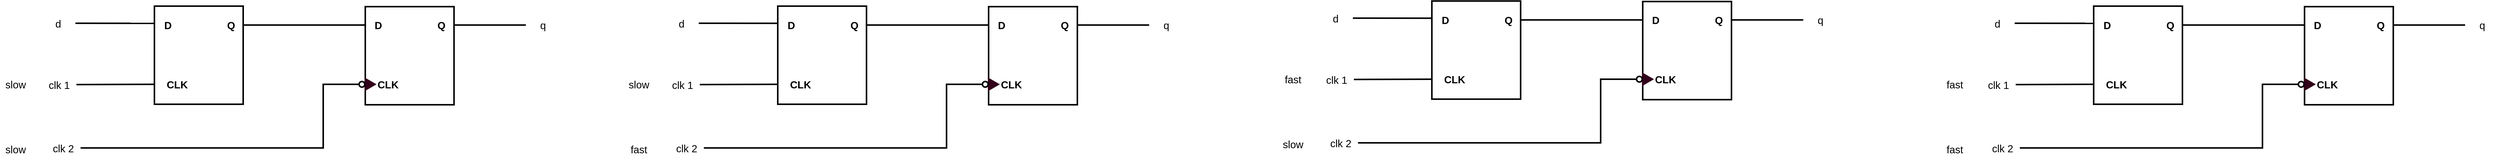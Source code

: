 <mxfile version="28.1.2">
  <diagram name="Page-1" id="rFF05t1jkujtD8puECVw">
    <mxGraphModel dx="1028" dy="611" grid="0" gridSize="10" guides="1" tooltips="1" connect="1" arrows="1" fold="1" page="1" pageScale="1" pageWidth="850" pageHeight="1100" math="0" shadow="0">
      <root>
        <mxCell id="0" />
        <mxCell id="1" parent="0" />
        <mxCell id="N6HGTkqhZTVcR9Jl0yRF-64" value="" style="group" parent="1" vertex="1" connectable="0">
          <mxGeometry x="60" y="50" width="1092" height="304" as="geometry" />
        </mxCell>
        <mxCell id="N6HGTkqhZTVcR9Jl0yRF-21" value="" style="group" parent="N6HGTkqhZTVcR9Jl0yRF-64" vertex="1" connectable="0">
          <mxGeometry x="80" width="1012" height="304" as="geometry" />
        </mxCell>
        <mxCell id="N6HGTkqhZTVcR9Jl0yRF-22" value="" style="rounded=0;whiteSpace=wrap;html=1;strokeWidth=3;fontSize=20;container=0;fontStyle=1" parent="N6HGTkqhZTVcR9Jl0yRF-21" vertex="1">
          <mxGeometry x="632" y="1" width="173" height="192" as="geometry" />
        </mxCell>
        <mxCell id="N6HGTkqhZTVcR9Jl0yRF-23" value="D" style="text;html=1;align=center;verticalAlign=middle;resizable=0;points=[];autosize=1;strokeColor=none;fillColor=none;strokeWidth=3;fontSize=20;container=0;fontStyle=1" parent="N6HGTkqhZTVcR9Jl0yRF-21" vertex="1">
          <mxGeometry x="637" y="17" width="40" height="40" as="geometry" />
        </mxCell>
        <mxCell id="N6HGTkqhZTVcR9Jl0yRF-24" value="CLK" style="text;html=1;align=center;verticalAlign=middle;resizable=0;points=[];autosize=1;strokeColor=none;fillColor=none;strokeWidth=3;fontSize=20;container=0;fontStyle=1" parent="N6HGTkqhZTVcR9Jl0yRF-21" vertex="1">
          <mxGeometry x="646" y="133" width="60" height="40" as="geometry" />
        </mxCell>
        <mxCell id="N6HGTkqhZTVcR9Jl0yRF-25" value="Q" style="text;html=1;align=center;verticalAlign=middle;resizable=0;points=[];autosize=1;strokeColor=none;fillColor=none;strokeWidth=3;fontSize=20;container=0;fontStyle=1" parent="N6HGTkqhZTVcR9Jl0yRF-21" vertex="1">
          <mxGeometry x="760" y="17" width="40" height="40" as="geometry" />
        </mxCell>
        <mxCell id="N6HGTkqhZTVcR9Jl0yRF-26" value="" style="triangle;whiteSpace=wrap;html=1;strokeWidth=3;fillColor=#33001A;strokeColor=#33001A;fontColor=#ffffff;" parent="N6HGTkqhZTVcR9Jl0yRF-21" vertex="1">
          <mxGeometry x="632" y="142" width="19" height="22" as="geometry" />
        </mxCell>
        <mxCell id="N6HGTkqhZTVcR9Jl0yRF-28" value="" style="ellipse;whiteSpace=wrap;html=1;aspect=fixed;strokeWidth=3;" parent="N6HGTkqhZTVcR9Jl0yRF-21" vertex="1">
          <mxGeometry x="620" y="147.5" width="11" height="11" as="geometry" />
        </mxCell>
        <mxCell id="N6HGTkqhZTVcR9Jl0yRF-29" style="rounded=0;orthogonalLoop=1;jettySize=auto;html=1;exitX=1;exitY=0.5;exitDx=0;exitDy=0;endArrow=none;endFill=0;strokeWidth=3;entryX=0;entryY=0.5;entryDx=0;entryDy=0;" parent="N6HGTkqhZTVcR9Jl0yRF-21" source="N6HGTkqhZTVcR9Jl0yRF-30" edge="1">
          <mxGeometry relative="1" as="geometry">
            <mxPoint x="220" y="153" as="targetPoint" />
          </mxGeometry>
        </mxCell>
        <mxCell id="N6HGTkqhZTVcR9Jl0yRF-30" value="clk 1" style="rounded=0;whiteSpace=wrap;html=1;strokeColor=none;fontSize=20;" parent="N6HGTkqhZTVcR9Jl0yRF-21" vertex="1">
          <mxGeometry x="2" y="136" width="67" height="35" as="geometry" />
        </mxCell>
        <mxCell id="N6HGTkqhZTVcR9Jl0yRF-31" style="rounded=0;orthogonalLoop=1;jettySize=auto;html=1;exitX=1;exitY=0.5;exitDx=0;exitDy=0;endArrow=none;endFill=0;strokeWidth=3;entryX=0.005;entryY=0.17;entryDx=0;entryDy=0;entryPerimeter=0;" parent="N6HGTkqhZTVcR9Jl0yRF-21" source="N6HGTkqhZTVcR9Jl0yRF-32" edge="1">
          <mxGeometry relative="1" as="geometry">
            <mxPoint x="232.865" y="33.64" as="targetPoint" />
          </mxGeometry>
        </mxCell>
        <mxCell id="N6HGTkqhZTVcR9Jl0yRF-32" value="d" style="rounded=0;whiteSpace=wrap;html=1;strokeColor=none;fontSize=20;" parent="N6HGTkqhZTVcR9Jl0yRF-21" vertex="1">
          <mxGeometry y="16" width="67" height="35" as="geometry" />
        </mxCell>
        <mxCell id="N6HGTkqhZTVcR9Jl0yRF-33" style="rounded=0;orthogonalLoop=1;jettySize=auto;html=1;endArrow=none;endFill=0;strokeWidth=3;" parent="N6HGTkqhZTVcR9Jl0yRF-21" edge="1">
          <mxGeometry relative="1" as="geometry">
            <mxPoint x="395" y="37" as="sourcePoint" />
            <mxPoint x="632" y="37" as="targetPoint" />
          </mxGeometry>
        </mxCell>
        <mxCell id="N6HGTkqhZTVcR9Jl0yRF-34" value="" style="edgeStyle=orthogonalEdgeStyle;rounded=0;orthogonalLoop=1;jettySize=auto;html=1;strokeWidth=3;endArrow=none;endFill=0;" parent="N6HGTkqhZTVcR9Jl0yRF-21" source="N6HGTkqhZTVcR9Jl0yRF-35" edge="1">
          <mxGeometry relative="1" as="geometry">
            <mxPoint x="806" y="37" as="targetPoint" />
          </mxGeometry>
        </mxCell>
        <mxCell id="N6HGTkqhZTVcR9Jl0yRF-35" value="q" style="rounded=0;whiteSpace=wrap;html=1;strokeColor=none;fontSize=20;" parent="N6HGTkqhZTVcR9Jl0yRF-21" vertex="1">
          <mxGeometry x="945" y="19.5" width="67" height="35" as="geometry" />
        </mxCell>
        <mxCell id="N6HGTkqhZTVcR9Jl0yRF-36" value="" style="rounded=0;whiteSpace=wrap;html=1;strokeWidth=3;fontSize=20;container=0;fontStyle=1" parent="N6HGTkqhZTVcR9Jl0yRF-21" vertex="1">
          <mxGeometry x="221" width="173" height="192" as="geometry" />
        </mxCell>
        <mxCell id="N6HGTkqhZTVcR9Jl0yRF-37" value="D" style="text;html=1;align=center;verticalAlign=middle;resizable=0;points=[];autosize=1;strokeColor=none;fillColor=none;strokeWidth=3;fontSize=20;container=0;fontStyle=1" parent="N6HGTkqhZTVcR9Jl0yRF-21" vertex="1">
          <mxGeometry x="230" y="18" width="33" height="37" as="geometry" />
        </mxCell>
        <mxCell id="N6HGTkqhZTVcR9Jl0yRF-38" value="CLK" style="text;html=1;align=center;verticalAlign=middle;resizable=0;points=[];autosize=1;strokeColor=none;fillColor=none;strokeWidth=3;fontSize=20;container=0;fontStyle=1" parent="N6HGTkqhZTVcR9Jl0yRF-21" vertex="1">
          <mxGeometry x="236" y="134" width="58" height="37" as="geometry" />
        </mxCell>
        <mxCell id="N6HGTkqhZTVcR9Jl0yRF-39" value="Q" style="text;html=1;align=center;verticalAlign=middle;resizable=0;points=[];autosize=1;strokeColor=none;fillColor=none;strokeWidth=3;fontSize=20;container=0;fontStyle=1" parent="N6HGTkqhZTVcR9Jl0yRF-21" vertex="1">
          <mxGeometry x="352" y="18" width="35" height="37" as="geometry" />
        </mxCell>
        <mxCell id="N6HGTkqhZTVcR9Jl0yRF-61" style="edgeStyle=orthogonalEdgeStyle;rounded=0;orthogonalLoop=1;jettySize=auto;html=1;entryX=0;entryY=0.5;entryDx=0;entryDy=0;strokeWidth=3;endArrow=none;endFill=0;" parent="N6HGTkqhZTVcR9Jl0yRF-21" source="N6HGTkqhZTVcR9Jl0yRF-60" target="N6HGTkqhZTVcR9Jl0yRF-28" edge="1">
          <mxGeometry relative="1" as="geometry">
            <Array as="points">
              <mxPoint x="550" y="278" />
              <mxPoint x="550" y="153" />
            </Array>
          </mxGeometry>
        </mxCell>
        <mxCell id="N6HGTkqhZTVcR9Jl0yRF-60" value="clk 2" style="rounded=0;whiteSpace=wrap;html=1;strokeColor=none;fontSize=20;" parent="N6HGTkqhZTVcR9Jl0yRF-21" vertex="1">
          <mxGeometry x="10" y="260" width="67" height="35" as="geometry" />
        </mxCell>
        <mxCell id="N6HGTkqhZTVcR9Jl0yRF-62" value="&lt;font style=&quot;font-size: 20px;&quot;&gt;slow&lt;/font&gt;" style="text;html=1;align=center;verticalAlign=middle;resizable=0;points=[];autosize=1;strokeColor=none;fillColor=none;" parent="N6HGTkqhZTVcR9Jl0yRF-64" vertex="1">
          <mxGeometry y="133" width="60" height="40" as="geometry" />
        </mxCell>
        <mxCell id="N6HGTkqhZTVcR9Jl0yRF-63" value="&lt;font style=&quot;font-size: 20px;&quot;&gt;slow&lt;/font&gt;" style="text;html=1;align=center;verticalAlign=middle;resizable=0;points=[];autosize=1;strokeColor=none;fillColor=none;" parent="N6HGTkqhZTVcR9Jl0yRF-64" vertex="1">
          <mxGeometry y="260" width="60" height="40" as="geometry" />
        </mxCell>
        <mxCell id="N6HGTkqhZTVcR9Jl0yRF-65" value="" style="group" parent="1" vertex="1" connectable="0">
          <mxGeometry x="1275" y="50" width="1092" height="304" as="geometry" />
        </mxCell>
        <mxCell id="N6HGTkqhZTVcR9Jl0yRF-66" value="" style="group" parent="N6HGTkqhZTVcR9Jl0yRF-65" vertex="1" connectable="0">
          <mxGeometry x="80" width="1012" height="304" as="geometry" />
        </mxCell>
        <mxCell id="N6HGTkqhZTVcR9Jl0yRF-67" value="" style="rounded=0;whiteSpace=wrap;html=1;strokeWidth=3;fontSize=20;container=0;fontStyle=1" parent="N6HGTkqhZTVcR9Jl0yRF-66" vertex="1">
          <mxGeometry x="632" y="1" width="173" height="192" as="geometry" />
        </mxCell>
        <mxCell id="N6HGTkqhZTVcR9Jl0yRF-68" value="D" style="text;html=1;align=center;verticalAlign=middle;resizable=0;points=[];autosize=1;strokeColor=none;fillColor=none;strokeWidth=3;fontSize=20;container=0;fontStyle=1" parent="N6HGTkqhZTVcR9Jl0yRF-66" vertex="1">
          <mxGeometry x="637" y="17" width="40" height="40" as="geometry" />
        </mxCell>
        <mxCell id="N6HGTkqhZTVcR9Jl0yRF-69" value="CLK" style="text;html=1;align=center;verticalAlign=middle;resizable=0;points=[];autosize=1;strokeColor=none;fillColor=none;strokeWidth=3;fontSize=20;container=0;fontStyle=1" parent="N6HGTkqhZTVcR9Jl0yRF-66" vertex="1">
          <mxGeometry x="646" y="133" width="60" height="40" as="geometry" />
        </mxCell>
        <mxCell id="N6HGTkqhZTVcR9Jl0yRF-70" value="Q" style="text;html=1;align=center;verticalAlign=middle;resizable=0;points=[];autosize=1;strokeColor=none;fillColor=none;strokeWidth=3;fontSize=20;container=0;fontStyle=1" parent="N6HGTkqhZTVcR9Jl0yRF-66" vertex="1">
          <mxGeometry x="760" y="17" width="40" height="40" as="geometry" />
        </mxCell>
        <mxCell id="N6HGTkqhZTVcR9Jl0yRF-71" value="" style="triangle;whiteSpace=wrap;html=1;strokeWidth=3;fillColor=#33001A;strokeColor=#33001A;fontColor=#ffffff;" parent="N6HGTkqhZTVcR9Jl0yRF-66" vertex="1">
          <mxGeometry x="632" y="142" width="19" height="22" as="geometry" />
        </mxCell>
        <mxCell id="N6HGTkqhZTVcR9Jl0yRF-72" value="" style="ellipse;whiteSpace=wrap;html=1;aspect=fixed;strokeWidth=3;" parent="N6HGTkqhZTVcR9Jl0yRF-66" vertex="1">
          <mxGeometry x="620" y="147.5" width="11" height="11" as="geometry" />
        </mxCell>
        <mxCell id="N6HGTkqhZTVcR9Jl0yRF-73" style="rounded=0;orthogonalLoop=1;jettySize=auto;html=1;exitX=1;exitY=0.5;exitDx=0;exitDy=0;endArrow=none;endFill=0;strokeWidth=3;entryX=0;entryY=0.5;entryDx=0;entryDy=0;" parent="N6HGTkqhZTVcR9Jl0yRF-66" source="N6HGTkqhZTVcR9Jl0yRF-74" edge="1">
          <mxGeometry relative="1" as="geometry">
            <mxPoint x="220" y="153" as="targetPoint" />
          </mxGeometry>
        </mxCell>
        <mxCell id="N6HGTkqhZTVcR9Jl0yRF-74" value="clk 1" style="rounded=0;whiteSpace=wrap;html=1;strokeColor=none;fontSize=20;" parent="N6HGTkqhZTVcR9Jl0yRF-66" vertex="1">
          <mxGeometry x="2" y="136" width="67" height="35" as="geometry" />
        </mxCell>
        <mxCell id="N6HGTkqhZTVcR9Jl0yRF-75" style="rounded=0;orthogonalLoop=1;jettySize=auto;html=1;exitX=1;exitY=0.5;exitDx=0;exitDy=0;endArrow=none;endFill=0;strokeWidth=3;entryX=0.005;entryY=0.17;entryDx=0;entryDy=0;entryPerimeter=0;" parent="N6HGTkqhZTVcR9Jl0yRF-66" source="N6HGTkqhZTVcR9Jl0yRF-76" edge="1">
          <mxGeometry relative="1" as="geometry">
            <mxPoint x="232.865" y="33.64" as="targetPoint" />
          </mxGeometry>
        </mxCell>
        <mxCell id="N6HGTkqhZTVcR9Jl0yRF-76" value="d" style="rounded=0;whiteSpace=wrap;html=1;strokeColor=none;fontSize=20;" parent="N6HGTkqhZTVcR9Jl0yRF-66" vertex="1">
          <mxGeometry y="16" width="67" height="35" as="geometry" />
        </mxCell>
        <mxCell id="N6HGTkqhZTVcR9Jl0yRF-77" style="rounded=0;orthogonalLoop=1;jettySize=auto;html=1;endArrow=none;endFill=0;strokeWidth=3;" parent="N6HGTkqhZTVcR9Jl0yRF-66" edge="1">
          <mxGeometry relative="1" as="geometry">
            <mxPoint x="395" y="37" as="sourcePoint" />
            <mxPoint x="632" y="37" as="targetPoint" />
          </mxGeometry>
        </mxCell>
        <mxCell id="N6HGTkqhZTVcR9Jl0yRF-78" value="" style="edgeStyle=orthogonalEdgeStyle;rounded=0;orthogonalLoop=1;jettySize=auto;html=1;strokeWidth=3;endArrow=none;endFill=0;" parent="N6HGTkqhZTVcR9Jl0yRF-66" source="N6HGTkqhZTVcR9Jl0yRF-79" edge="1">
          <mxGeometry relative="1" as="geometry">
            <mxPoint x="806" y="37" as="targetPoint" />
          </mxGeometry>
        </mxCell>
        <mxCell id="N6HGTkqhZTVcR9Jl0yRF-79" value="q" style="rounded=0;whiteSpace=wrap;html=1;strokeColor=none;fontSize=20;" parent="N6HGTkqhZTVcR9Jl0yRF-66" vertex="1">
          <mxGeometry x="945" y="19.5" width="67" height="35" as="geometry" />
        </mxCell>
        <mxCell id="N6HGTkqhZTVcR9Jl0yRF-80" value="" style="rounded=0;whiteSpace=wrap;html=1;strokeWidth=3;fontSize=20;container=0;fontStyle=1" parent="N6HGTkqhZTVcR9Jl0yRF-66" vertex="1">
          <mxGeometry x="221" width="173" height="192" as="geometry" />
        </mxCell>
        <mxCell id="N6HGTkqhZTVcR9Jl0yRF-81" value="D" style="text;html=1;align=center;verticalAlign=middle;resizable=0;points=[];autosize=1;strokeColor=none;fillColor=none;strokeWidth=3;fontSize=20;container=0;fontStyle=1" parent="N6HGTkqhZTVcR9Jl0yRF-66" vertex="1">
          <mxGeometry x="230" y="18" width="33" height="37" as="geometry" />
        </mxCell>
        <mxCell id="N6HGTkqhZTVcR9Jl0yRF-82" value="CLK" style="text;html=1;align=center;verticalAlign=middle;resizable=0;points=[];autosize=1;strokeColor=none;fillColor=none;strokeWidth=3;fontSize=20;container=0;fontStyle=1" parent="N6HGTkqhZTVcR9Jl0yRF-66" vertex="1">
          <mxGeometry x="236" y="134" width="58" height="37" as="geometry" />
        </mxCell>
        <mxCell id="N6HGTkqhZTVcR9Jl0yRF-83" value="Q" style="text;html=1;align=center;verticalAlign=middle;resizable=0;points=[];autosize=1;strokeColor=none;fillColor=none;strokeWidth=3;fontSize=20;container=0;fontStyle=1" parent="N6HGTkqhZTVcR9Jl0yRF-66" vertex="1">
          <mxGeometry x="352" y="18" width="35" height="37" as="geometry" />
        </mxCell>
        <mxCell id="N6HGTkqhZTVcR9Jl0yRF-85" style="edgeStyle=orthogonalEdgeStyle;rounded=0;orthogonalLoop=1;jettySize=auto;html=1;entryX=0;entryY=0.5;entryDx=0;entryDy=0;strokeWidth=3;endArrow=none;endFill=0;" parent="N6HGTkqhZTVcR9Jl0yRF-66" source="N6HGTkqhZTVcR9Jl0yRF-86" target="N6HGTkqhZTVcR9Jl0yRF-72" edge="1">
          <mxGeometry relative="1" as="geometry">
            <Array as="points">
              <mxPoint x="550" y="278" />
              <mxPoint x="550" y="153" />
            </Array>
          </mxGeometry>
        </mxCell>
        <mxCell id="N6HGTkqhZTVcR9Jl0yRF-86" value="clk 2" style="rounded=0;whiteSpace=wrap;html=1;strokeColor=none;fontSize=20;" parent="N6HGTkqhZTVcR9Jl0yRF-66" vertex="1">
          <mxGeometry x="10" y="260" width="67" height="35" as="geometry" />
        </mxCell>
        <mxCell id="N6HGTkqhZTVcR9Jl0yRF-87" value="&lt;font style=&quot;font-size: 20px;&quot;&gt;slow&lt;/font&gt;" style="text;html=1;align=center;verticalAlign=middle;resizable=0;points=[];autosize=1;strokeColor=none;fillColor=none;" parent="N6HGTkqhZTVcR9Jl0yRF-65" vertex="1">
          <mxGeometry y="133" width="60" height="40" as="geometry" />
        </mxCell>
        <mxCell id="N6HGTkqhZTVcR9Jl0yRF-88" value="&lt;font style=&quot;font-size: 20px;&quot;&gt;fast&lt;/font&gt;" style="text;html=1;align=center;verticalAlign=middle;resizable=0;points=[];autosize=1;strokeColor=none;fillColor=none;" parent="N6HGTkqhZTVcR9Jl0yRF-65" vertex="1">
          <mxGeometry y="260" width="60" height="40" as="geometry" />
        </mxCell>
        <mxCell id="N6HGTkqhZTVcR9Jl0yRF-114" value="" style="group" parent="1" vertex="1" connectable="0">
          <mxGeometry x="2550" y="40" width="1092" height="304" as="geometry" />
        </mxCell>
        <mxCell id="N6HGTkqhZTVcR9Jl0yRF-115" value="" style="group" parent="N6HGTkqhZTVcR9Jl0yRF-114" vertex="1" connectable="0">
          <mxGeometry x="80" width="1012" height="304" as="geometry" />
        </mxCell>
        <mxCell id="N6HGTkqhZTVcR9Jl0yRF-116" value="" style="rounded=0;whiteSpace=wrap;html=1;strokeWidth=3;fontSize=20;container=0;fontStyle=1" parent="N6HGTkqhZTVcR9Jl0yRF-115" vertex="1">
          <mxGeometry x="632" y="1" width="173" height="192" as="geometry" />
        </mxCell>
        <mxCell id="N6HGTkqhZTVcR9Jl0yRF-117" value="D" style="text;html=1;align=center;verticalAlign=middle;resizable=0;points=[];autosize=1;strokeColor=none;fillColor=none;strokeWidth=3;fontSize=20;container=0;fontStyle=1" parent="N6HGTkqhZTVcR9Jl0yRF-115" vertex="1">
          <mxGeometry x="637" y="17" width="40" height="40" as="geometry" />
        </mxCell>
        <mxCell id="N6HGTkqhZTVcR9Jl0yRF-118" value="CLK" style="text;html=1;align=center;verticalAlign=middle;resizable=0;points=[];autosize=1;strokeColor=none;fillColor=none;strokeWidth=3;fontSize=20;container=0;fontStyle=1" parent="N6HGTkqhZTVcR9Jl0yRF-115" vertex="1">
          <mxGeometry x="646" y="133" width="60" height="40" as="geometry" />
        </mxCell>
        <mxCell id="N6HGTkqhZTVcR9Jl0yRF-119" value="Q" style="text;html=1;align=center;verticalAlign=middle;resizable=0;points=[];autosize=1;strokeColor=none;fillColor=none;strokeWidth=3;fontSize=20;container=0;fontStyle=1" parent="N6HGTkqhZTVcR9Jl0yRF-115" vertex="1">
          <mxGeometry x="760" y="17" width="40" height="40" as="geometry" />
        </mxCell>
        <mxCell id="N6HGTkqhZTVcR9Jl0yRF-120" value="" style="triangle;whiteSpace=wrap;html=1;strokeWidth=3;fillColor=#33001A;strokeColor=#33001A;fontColor=#ffffff;" parent="N6HGTkqhZTVcR9Jl0yRF-115" vertex="1">
          <mxGeometry x="632" y="142" width="19" height="22" as="geometry" />
        </mxCell>
        <mxCell id="N6HGTkqhZTVcR9Jl0yRF-121" value="" style="ellipse;whiteSpace=wrap;html=1;aspect=fixed;strokeWidth=3;" parent="N6HGTkqhZTVcR9Jl0yRF-115" vertex="1">
          <mxGeometry x="620" y="147.5" width="11" height="11" as="geometry" />
        </mxCell>
        <mxCell id="N6HGTkqhZTVcR9Jl0yRF-122" style="rounded=0;orthogonalLoop=1;jettySize=auto;html=1;exitX=1;exitY=0.5;exitDx=0;exitDy=0;endArrow=none;endFill=0;strokeWidth=3;entryX=0;entryY=0.5;entryDx=0;entryDy=0;" parent="N6HGTkqhZTVcR9Jl0yRF-115" source="N6HGTkqhZTVcR9Jl0yRF-123" edge="1">
          <mxGeometry relative="1" as="geometry">
            <mxPoint x="220" y="153" as="targetPoint" />
          </mxGeometry>
        </mxCell>
        <mxCell id="N6HGTkqhZTVcR9Jl0yRF-123" value="clk 1" style="rounded=0;whiteSpace=wrap;html=1;strokeColor=none;fontSize=20;" parent="N6HGTkqhZTVcR9Jl0yRF-115" vertex="1">
          <mxGeometry x="2" y="136" width="67" height="35" as="geometry" />
        </mxCell>
        <mxCell id="N6HGTkqhZTVcR9Jl0yRF-124" style="rounded=0;orthogonalLoop=1;jettySize=auto;html=1;exitX=1;exitY=0.5;exitDx=0;exitDy=0;endArrow=none;endFill=0;strokeWidth=3;entryX=0.005;entryY=0.17;entryDx=0;entryDy=0;entryPerimeter=0;" parent="N6HGTkqhZTVcR9Jl0yRF-115" source="N6HGTkqhZTVcR9Jl0yRF-125" edge="1">
          <mxGeometry relative="1" as="geometry">
            <mxPoint x="232.865" y="33.64" as="targetPoint" />
          </mxGeometry>
        </mxCell>
        <mxCell id="N6HGTkqhZTVcR9Jl0yRF-125" value="d" style="rounded=0;whiteSpace=wrap;html=1;strokeColor=none;fontSize=20;" parent="N6HGTkqhZTVcR9Jl0yRF-115" vertex="1">
          <mxGeometry y="16" width="67" height="35" as="geometry" />
        </mxCell>
        <mxCell id="N6HGTkqhZTVcR9Jl0yRF-126" style="rounded=0;orthogonalLoop=1;jettySize=auto;html=1;endArrow=none;endFill=0;strokeWidth=3;" parent="N6HGTkqhZTVcR9Jl0yRF-115" edge="1">
          <mxGeometry relative="1" as="geometry">
            <mxPoint x="395" y="37" as="sourcePoint" />
            <mxPoint x="632" y="37" as="targetPoint" />
          </mxGeometry>
        </mxCell>
        <mxCell id="N6HGTkqhZTVcR9Jl0yRF-127" value="" style="edgeStyle=orthogonalEdgeStyle;rounded=0;orthogonalLoop=1;jettySize=auto;html=1;strokeWidth=3;endArrow=none;endFill=0;" parent="N6HGTkqhZTVcR9Jl0yRF-115" source="N6HGTkqhZTVcR9Jl0yRF-128" edge="1">
          <mxGeometry relative="1" as="geometry">
            <mxPoint x="806" y="37" as="targetPoint" />
          </mxGeometry>
        </mxCell>
        <mxCell id="N6HGTkqhZTVcR9Jl0yRF-128" value="q" style="rounded=0;whiteSpace=wrap;html=1;strokeColor=none;fontSize=20;" parent="N6HGTkqhZTVcR9Jl0yRF-115" vertex="1">
          <mxGeometry x="945" y="19.5" width="67" height="35" as="geometry" />
        </mxCell>
        <mxCell id="N6HGTkqhZTVcR9Jl0yRF-129" value="" style="rounded=0;whiteSpace=wrap;html=1;strokeWidth=3;fontSize=20;container=0;fontStyle=1" parent="N6HGTkqhZTVcR9Jl0yRF-115" vertex="1">
          <mxGeometry x="221" width="173" height="192" as="geometry" />
        </mxCell>
        <mxCell id="N6HGTkqhZTVcR9Jl0yRF-130" value="D" style="text;html=1;align=center;verticalAlign=middle;resizable=0;points=[];autosize=1;strokeColor=none;fillColor=none;strokeWidth=3;fontSize=20;container=0;fontStyle=1" parent="N6HGTkqhZTVcR9Jl0yRF-115" vertex="1">
          <mxGeometry x="230" y="18" width="33" height="37" as="geometry" />
        </mxCell>
        <mxCell id="N6HGTkqhZTVcR9Jl0yRF-131" value="CLK" style="text;html=1;align=center;verticalAlign=middle;resizable=0;points=[];autosize=1;strokeColor=none;fillColor=none;strokeWidth=3;fontSize=20;container=0;fontStyle=1" parent="N6HGTkqhZTVcR9Jl0yRF-115" vertex="1">
          <mxGeometry x="236" y="134" width="58" height="37" as="geometry" />
        </mxCell>
        <mxCell id="N6HGTkqhZTVcR9Jl0yRF-132" value="Q" style="text;html=1;align=center;verticalAlign=middle;resizable=0;points=[];autosize=1;strokeColor=none;fillColor=none;strokeWidth=3;fontSize=20;container=0;fontStyle=1" parent="N6HGTkqhZTVcR9Jl0yRF-115" vertex="1">
          <mxGeometry x="352" y="18" width="35" height="37" as="geometry" />
        </mxCell>
        <mxCell id="N6HGTkqhZTVcR9Jl0yRF-134" style="edgeStyle=orthogonalEdgeStyle;rounded=0;orthogonalLoop=1;jettySize=auto;html=1;entryX=0;entryY=0.5;entryDx=0;entryDy=0;strokeWidth=3;endArrow=none;endFill=0;" parent="N6HGTkqhZTVcR9Jl0yRF-115" source="N6HGTkqhZTVcR9Jl0yRF-135" target="N6HGTkqhZTVcR9Jl0yRF-121" edge="1">
          <mxGeometry relative="1" as="geometry">
            <Array as="points">
              <mxPoint x="550" y="278" />
              <mxPoint x="550" y="153" />
            </Array>
          </mxGeometry>
        </mxCell>
        <mxCell id="N6HGTkqhZTVcR9Jl0yRF-135" value="clk 2" style="rounded=0;whiteSpace=wrap;html=1;strokeColor=none;fontSize=20;" parent="N6HGTkqhZTVcR9Jl0yRF-115" vertex="1">
          <mxGeometry x="10" y="260" width="67" height="35" as="geometry" />
        </mxCell>
        <mxCell id="N6HGTkqhZTVcR9Jl0yRF-136" value="&lt;font style=&quot;font-size: 20px;&quot;&gt;fast&lt;/font&gt;" style="text;html=1;align=center;verticalAlign=middle;resizable=0;points=[];autosize=1;strokeColor=none;fillColor=none;" parent="N6HGTkqhZTVcR9Jl0yRF-114" vertex="1">
          <mxGeometry y="133" width="60" height="40" as="geometry" />
        </mxCell>
        <mxCell id="N6HGTkqhZTVcR9Jl0yRF-137" value="&lt;font style=&quot;font-size: 20px;&quot;&gt;slow&lt;/font&gt;" style="text;html=1;align=center;verticalAlign=middle;resizable=0;points=[];autosize=1;strokeColor=none;fillColor=none;" parent="N6HGTkqhZTVcR9Jl0yRF-114" vertex="1">
          <mxGeometry y="260" width="60" height="40" as="geometry" />
        </mxCell>
        <mxCell id="N6HGTkqhZTVcR9Jl0yRF-138" value="" style="group" parent="1" vertex="1" connectable="0">
          <mxGeometry x="3840" y="50" width="1092" height="304" as="geometry" />
        </mxCell>
        <mxCell id="N6HGTkqhZTVcR9Jl0yRF-139" value="" style="group" parent="N6HGTkqhZTVcR9Jl0yRF-138" vertex="1" connectable="0">
          <mxGeometry x="80" width="1012" height="304" as="geometry" />
        </mxCell>
        <mxCell id="N6HGTkqhZTVcR9Jl0yRF-140" value="" style="rounded=0;whiteSpace=wrap;html=1;strokeWidth=3;fontSize=20;container=0;fontStyle=1" parent="N6HGTkqhZTVcR9Jl0yRF-139" vertex="1">
          <mxGeometry x="632" y="1" width="173" height="192" as="geometry" />
        </mxCell>
        <mxCell id="N6HGTkqhZTVcR9Jl0yRF-141" value="D" style="text;html=1;align=center;verticalAlign=middle;resizable=0;points=[];autosize=1;strokeColor=none;fillColor=none;strokeWidth=3;fontSize=20;container=0;fontStyle=1" parent="N6HGTkqhZTVcR9Jl0yRF-139" vertex="1">
          <mxGeometry x="637" y="17" width="40" height="40" as="geometry" />
        </mxCell>
        <mxCell id="N6HGTkqhZTVcR9Jl0yRF-142" value="CLK" style="text;html=1;align=center;verticalAlign=middle;resizable=0;points=[];autosize=1;strokeColor=none;fillColor=none;strokeWidth=3;fontSize=20;container=0;fontStyle=1" parent="N6HGTkqhZTVcR9Jl0yRF-139" vertex="1">
          <mxGeometry x="646" y="133" width="60" height="40" as="geometry" />
        </mxCell>
        <mxCell id="N6HGTkqhZTVcR9Jl0yRF-143" value="Q" style="text;html=1;align=center;verticalAlign=middle;resizable=0;points=[];autosize=1;strokeColor=none;fillColor=none;strokeWidth=3;fontSize=20;container=0;fontStyle=1" parent="N6HGTkqhZTVcR9Jl0yRF-139" vertex="1">
          <mxGeometry x="760" y="17" width="40" height="40" as="geometry" />
        </mxCell>
        <mxCell id="N6HGTkqhZTVcR9Jl0yRF-144" value="" style="triangle;whiteSpace=wrap;html=1;strokeWidth=3;fillColor=#33001A;strokeColor=#33001A;fontColor=#ffffff;" parent="N6HGTkqhZTVcR9Jl0yRF-139" vertex="1">
          <mxGeometry x="632" y="142" width="19" height="22" as="geometry" />
        </mxCell>
        <mxCell id="N6HGTkqhZTVcR9Jl0yRF-145" value="" style="ellipse;whiteSpace=wrap;html=1;aspect=fixed;strokeWidth=3;" parent="N6HGTkqhZTVcR9Jl0yRF-139" vertex="1">
          <mxGeometry x="620" y="147.5" width="11" height="11" as="geometry" />
        </mxCell>
        <mxCell id="N6HGTkqhZTVcR9Jl0yRF-146" style="rounded=0;orthogonalLoop=1;jettySize=auto;html=1;exitX=1;exitY=0.5;exitDx=0;exitDy=0;endArrow=none;endFill=0;strokeWidth=3;entryX=0;entryY=0.5;entryDx=0;entryDy=0;" parent="N6HGTkqhZTVcR9Jl0yRF-139" source="N6HGTkqhZTVcR9Jl0yRF-147" edge="1">
          <mxGeometry relative="1" as="geometry">
            <mxPoint x="220" y="153" as="targetPoint" />
          </mxGeometry>
        </mxCell>
        <mxCell id="N6HGTkqhZTVcR9Jl0yRF-147" value="clk 1" style="rounded=0;whiteSpace=wrap;html=1;strokeColor=none;fontSize=20;" parent="N6HGTkqhZTVcR9Jl0yRF-139" vertex="1">
          <mxGeometry x="2" y="136" width="67" height="35" as="geometry" />
        </mxCell>
        <mxCell id="N6HGTkqhZTVcR9Jl0yRF-148" style="rounded=0;orthogonalLoop=1;jettySize=auto;html=1;exitX=1;exitY=0.5;exitDx=0;exitDy=0;endArrow=none;endFill=0;strokeWidth=3;entryX=0.005;entryY=0.17;entryDx=0;entryDy=0;entryPerimeter=0;" parent="N6HGTkqhZTVcR9Jl0yRF-139" source="N6HGTkqhZTVcR9Jl0yRF-149" edge="1">
          <mxGeometry relative="1" as="geometry">
            <mxPoint x="232.865" y="33.64" as="targetPoint" />
          </mxGeometry>
        </mxCell>
        <mxCell id="N6HGTkqhZTVcR9Jl0yRF-149" value="d" style="rounded=0;whiteSpace=wrap;html=1;strokeColor=none;fontSize=20;" parent="N6HGTkqhZTVcR9Jl0yRF-139" vertex="1">
          <mxGeometry y="16" width="67" height="35" as="geometry" />
        </mxCell>
        <mxCell id="N6HGTkqhZTVcR9Jl0yRF-150" style="rounded=0;orthogonalLoop=1;jettySize=auto;html=1;endArrow=none;endFill=0;strokeWidth=3;" parent="N6HGTkqhZTVcR9Jl0yRF-139" edge="1">
          <mxGeometry relative="1" as="geometry">
            <mxPoint x="395" y="37" as="sourcePoint" />
            <mxPoint x="632" y="37" as="targetPoint" />
          </mxGeometry>
        </mxCell>
        <mxCell id="N6HGTkqhZTVcR9Jl0yRF-151" value="" style="edgeStyle=orthogonalEdgeStyle;rounded=0;orthogonalLoop=1;jettySize=auto;html=1;strokeWidth=3;endArrow=none;endFill=0;" parent="N6HGTkqhZTVcR9Jl0yRF-139" source="N6HGTkqhZTVcR9Jl0yRF-152" edge="1">
          <mxGeometry relative="1" as="geometry">
            <mxPoint x="806" y="37" as="targetPoint" />
          </mxGeometry>
        </mxCell>
        <mxCell id="N6HGTkqhZTVcR9Jl0yRF-152" value="q" style="rounded=0;whiteSpace=wrap;html=1;strokeColor=none;fontSize=20;" parent="N6HGTkqhZTVcR9Jl0yRF-139" vertex="1">
          <mxGeometry x="945" y="19.5" width="67" height="35" as="geometry" />
        </mxCell>
        <mxCell id="N6HGTkqhZTVcR9Jl0yRF-153" value="" style="rounded=0;whiteSpace=wrap;html=1;strokeWidth=3;fontSize=20;container=0;fontStyle=1" parent="N6HGTkqhZTVcR9Jl0yRF-139" vertex="1">
          <mxGeometry x="221" width="173" height="192" as="geometry" />
        </mxCell>
        <mxCell id="N6HGTkqhZTVcR9Jl0yRF-154" value="D" style="text;html=1;align=center;verticalAlign=middle;resizable=0;points=[];autosize=1;strokeColor=none;fillColor=none;strokeWidth=3;fontSize=20;container=0;fontStyle=1" parent="N6HGTkqhZTVcR9Jl0yRF-139" vertex="1">
          <mxGeometry x="230" y="18" width="33" height="37" as="geometry" />
        </mxCell>
        <mxCell id="N6HGTkqhZTVcR9Jl0yRF-155" value="CLK" style="text;html=1;align=center;verticalAlign=middle;resizable=0;points=[];autosize=1;strokeColor=none;fillColor=none;strokeWidth=3;fontSize=20;container=0;fontStyle=1" parent="N6HGTkqhZTVcR9Jl0yRF-139" vertex="1">
          <mxGeometry x="236" y="134" width="58" height="37" as="geometry" />
        </mxCell>
        <mxCell id="N6HGTkqhZTVcR9Jl0yRF-156" value="Q" style="text;html=1;align=center;verticalAlign=middle;resizable=0;points=[];autosize=1;strokeColor=none;fillColor=none;strokeWidth=3;fontSize=20;container=0;fontStyle=1" parent="N6HGTkqhZTVcR9Jl0yRF-139" vertex="1">
          <mxGeometry x="352" y="18" width="35" height="37" as="geometry" />
        </mxCell>
        <mxCell id="N6HGTkqhZTVcR9Jl0yRF-158" style="edgeStyle=orthogonalEdgeStyle;rounded=0;orthogonalLoop=1;jettySize=auto;html=1;entryX=0;entryY=0.5;entryDx=0;entryDy=0;strokeWidth=3;endArrow=none;endFill=0;" parent="N6HGTkqhZTVcR9Jl0yRF-139" source="N6HGTkqhZTVcR9Jl0yRF-159" target="N6HGTkqhZTVcR9Jl0yRF-145" edge="1">
          <mxGeometry relative="1" as="geometry">
            <Array as="points">
              <mxPoint x="550" y="278" />
              <mxPoint x="550" y="153" />
            </Array>
          </mxGeometry>
        </mxCell>
        <mxCell id="N6HGTkqhZTVcR9Jl0yRF-159" value="clk 2" style="rounded=0;whiteSpace=wrap;html=1;strokeColor=none;fontSize=20;" parent="N6HGTkqhZTVcR9Jl0yRF-139" vertex="1">
          <mxGeometry x="10" y="260" width="67" height="35" as="geometry" />
        </mxCell>
        <mxCell id="N6HGTkqhZTVcR9Jl0yRF-160" value="&lt;font style=&quot;font-size: 20px;&quot;&gt;fast&lt;/font&gt;" style="text;html=1;align=center;verticalAlign=middle;resizable=0;points=[];autosize=1;strokeColor=none;fillColor=none;" parent="N6HGTkqhZTVcR9Jl0yRF-138" vertex="1">
          <mxGeometry y="133" width="60" height="40" as="geometry" />
        </mxCell>
        <mxCell id="N6HGTkqhZTVcR9Jl0yRF-161" value="&lt;font style=&quot;font-size: 20px;&quot;&gt;fast&lt;/font&gt;" style="text;html=1;align=center;verticalAlign=middle;resizable=0;points=[];autosize=1;strokeColor=none;fillColor=none;" parent="N6HGTkqhZTVcR9Jl0yRF-138" vertex="1">
          <mxGeometry y="260" width="60" height="40" as="geometry" />
        </mxCell>
      </root>
    </mxGraphModel>
  </diagram>
</mxfile>
